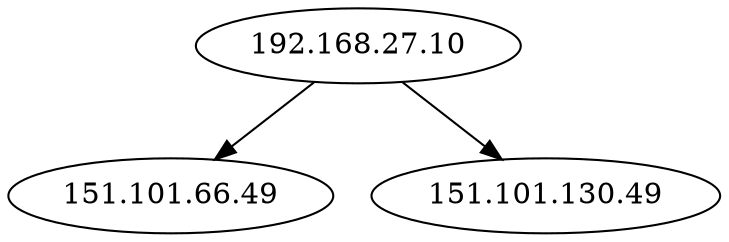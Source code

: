 digraph NWTraffic_update {
  "192.168.27.10" [degree=98, in_degree=0, out_degree=98, activity_score=1.00, total_connections=98];
  "151.101.66.49" [degree=1, in_degree=1, out_degree=0, activity_score=0.10, total_connections=1];
  "192.168.27.10" -> "151.101.66.49" [protocol_UNKNOWN=0.00,protocol_TCP=1.00,protocol_UDP=0.00,protocol_ICMP=0.00,timestamp_sin=0.72,timestamp_cos=-0.69,src_port_type=0.50,dst_port_type=0.00,conn_state_successful=1.00,conn_state_rejected_reset=0.00,conn_state_partial=0.00,conn_state_suspicious=0.00,conn_state_other=0.00,local_orig=1.00,local_resp=0.00,history_length=0.90,orig_bytes=0.48,resp_bytes=0.64,orig_pkts=0.21,resp_pkts=0.22,orig_ip_bytes=0.53,resp_ip_bytes=0.65,service_HTTP=0.00,service_FTP=0.00,service_SSH=0.00,service_DNS=0.00,service_UNKNOWN=1.00  ];
  "192.168.27.10" [degree=98, in_degree=0, out_degree=98, activity_score=1.00, total_connections=98];
  "151.101.130.49" [degree=3, in_degree=3, out_degree=0, activity_score=0.27, total_connections=3];
  "192.168.27.10" -> "151.101.130.49" [protocol_UNKNOWN=0.00,protocol_TCP=1.00,protocol_UDP=0.00,protocol_ICMP=0.00,timestamp_sin=0.72,timestamp_cos=-0.69,src_port_type=0.50,dst_port_type=0.00,conn_state_successful=1.00,conn_state_rejected_reset=0.00,conn_state_partial=0.00,conn_state_suspicious=0.00,conn_state_other=0.00,local_orig=1.00,local_resp=0.00,history_length=0.90,orig_bytes=0.48,resp_bytes=1.03,orig_pkts=0.45,resp_pkts=0.51,orig_ip_bytes=0.72,resp_ip_bytes=1.03,service_HTTP=0.00,service_FTP=0.00,service_SSH=0.00,service_DNS=0.00,service_UNKNOWN=1.00  ];
}
